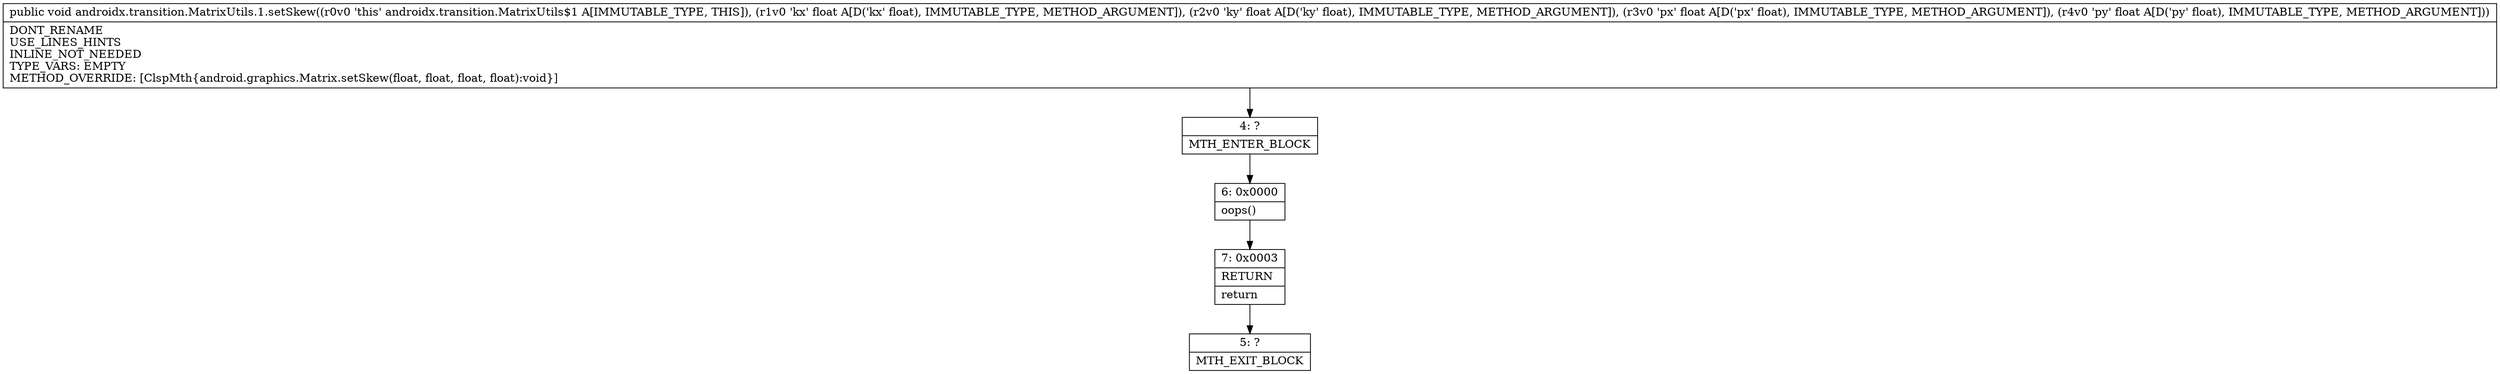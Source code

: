 digraph "CFG forandroidx.transition.MatrixUtils.1.setSkew(FFFF)V" {
Node_4 [shape=record,label="{4\:\ ?|MTH_ENTER_BLOCK\l}"];
Node_6 [shape=record,label="{6\:\ 0x0000|oops()\l}"];
Node_7 [shape=record,label="{7\:\ 0x0003|RETURN\l|return\l}"];
Node_5 [shape=record,label="{5\:\ ?|MTH_EXIT_BLOCK\l}"];
MethodNode[shape=record,label="{public void androidx.transition.MatrixUtils.1.setSkew((r0v0 'this' androidx.transition.MatrixUtils$1 A[IMMUTABLE_TYPE, THIS]), (r1v0 'kx' float A[D('kx' float), IMMUTABLE_TYPE, METHOD_ARGUMENT]), (r2v0 'ky' float A[D('ky' float), IMMUTABLE_TYPE, METHOD_ARGUMENT]), (r3v0 'px' float A[D('px' float), IMMUTABLE_TYPE, METHOD_ARGUMENT]), (r4v0 'py' float A[D('py' float), IMMUTABLE_TYPE, METHOD_ARGUMENT]))  | DONT_RENAME\lUSE_LINES_HINTS\lINLINE_NOT_NEEDED\lTYPE_VARS: EMPTY\lMETHOD_OVERRIDE: [ClspMth\{android.graphics.Matrix.setSkew(float, float, float, float):void\}]\l}"];
MethodNode -> Node_4;Node_4 -> Node_6;
Node_6 -> Node_7;
Node_7 -> Node_5;
}

